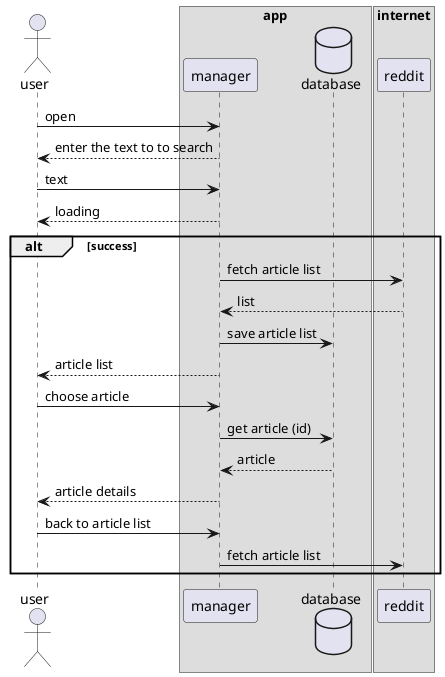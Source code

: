 @startuml
actor user

box "app"
participant manager
database database
endbox

box "internet"
participant reddit
endbox


user -> manager : open
manager --> user : enter the text to to search
user -> manager: text
manager --> user : loading
alt success
manager -> reddit : fetch article list
reddit --> manager : list
manager -> database : save article list
manager --> user: article list
user -> manager : choose article
manager -> database : get article (id)
database --> manager : article
manager --> user : article details
user -> manager : back to article list
manager -> reddit : fetch article list

end


@enduml